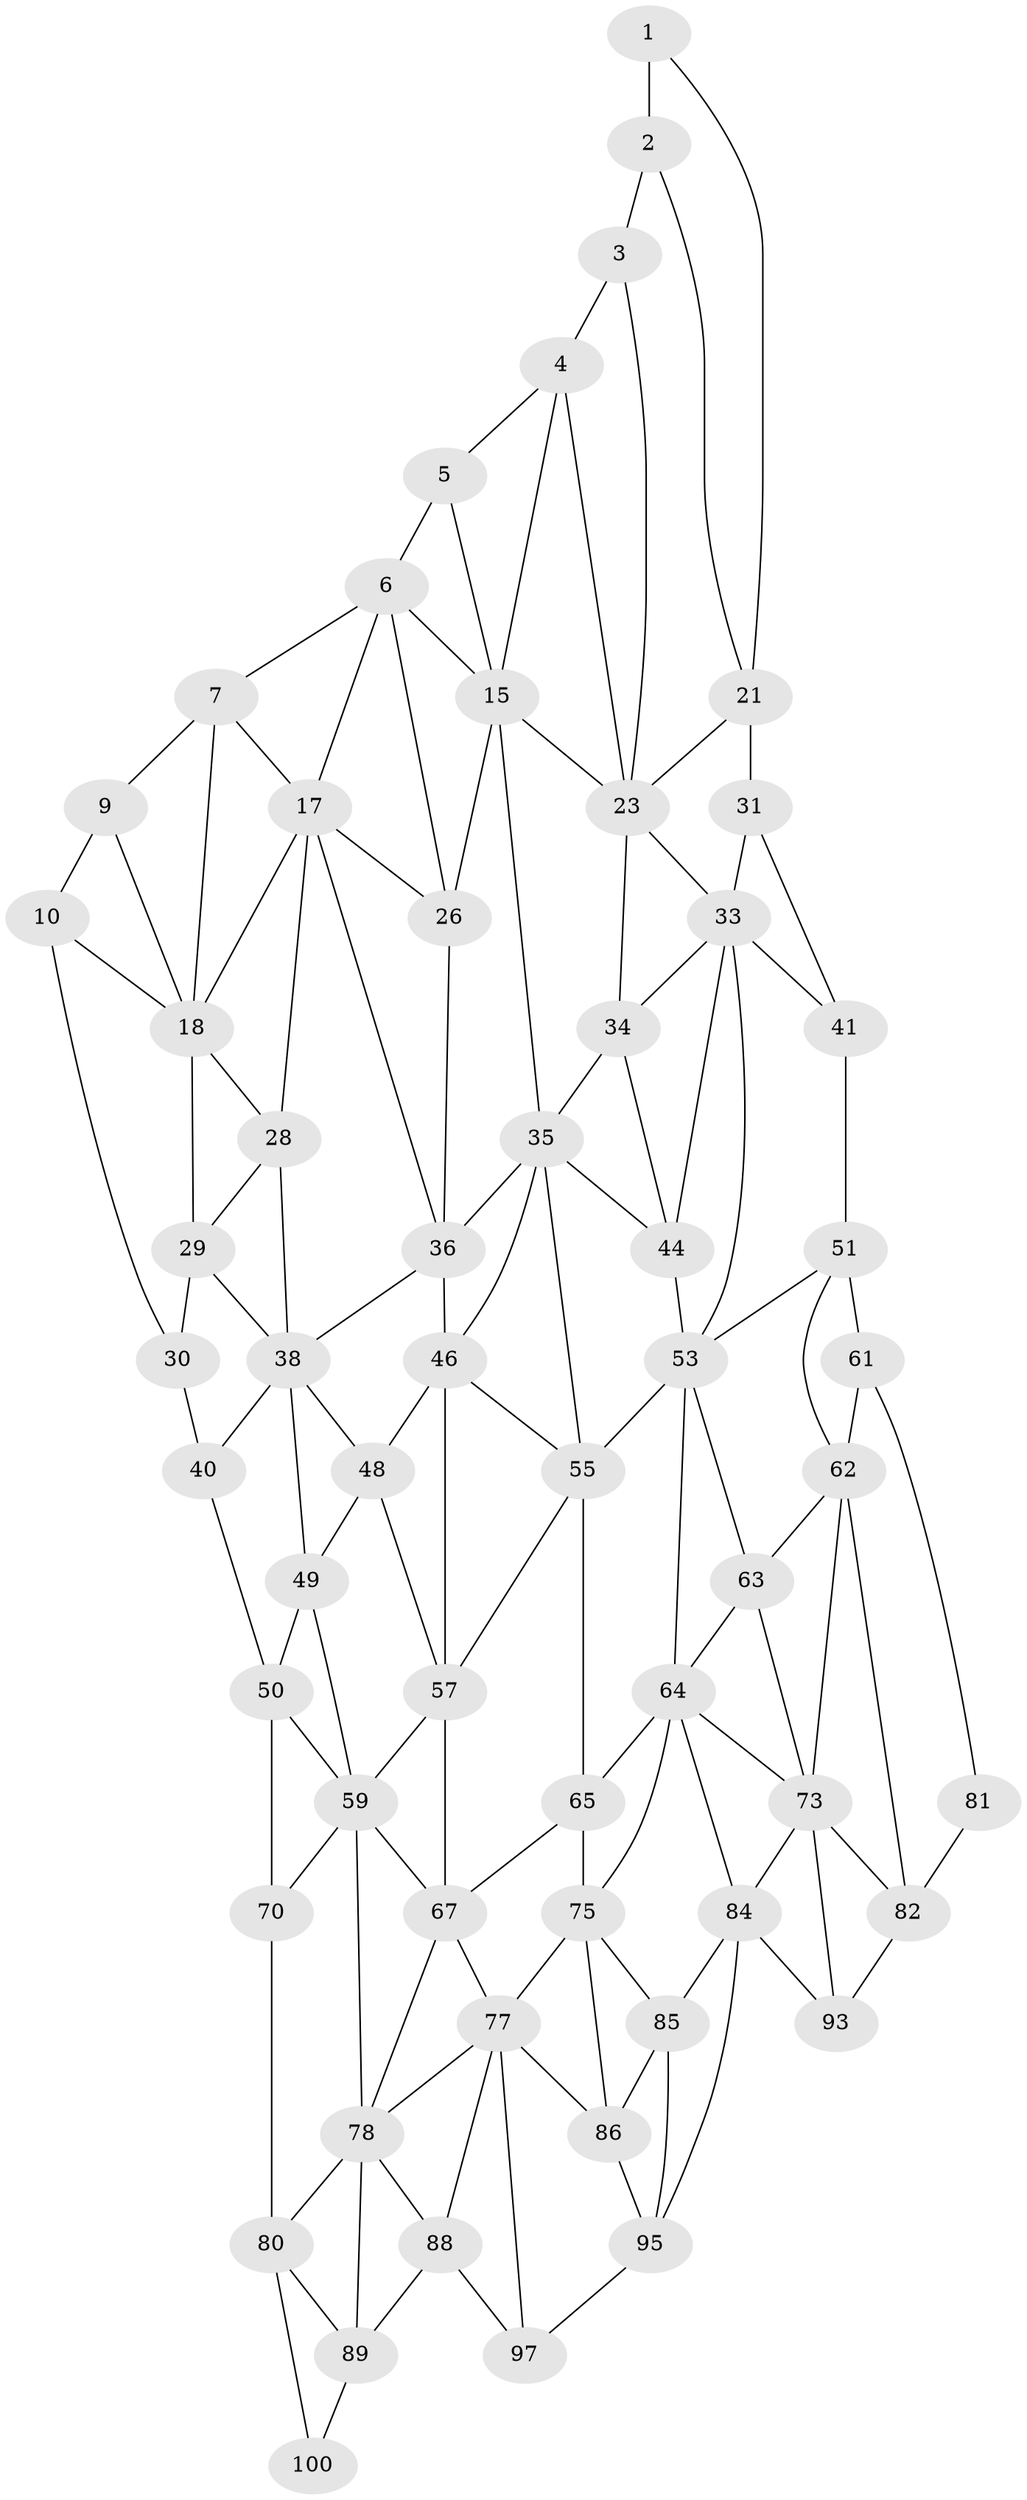 // original degree distribution, {2: 0.04, 3: 0.32, 4: 0.64}
// Generated by graph-tools (version 1.1) at 2025/38/02/21/25 10:38:57]
// undirected, 59 vertices, 126 edges
graph export_dot {
graph [start="1"]
  node [color=gray90,style=filled];
  1 [super="+11"];
  2 [super="+12"];
  3 [super="+13"];
  4 [super="+14"];
  5;
  6 [super="+16"];
  7 [super="+8"];
  9;
  10 [super="+20"];
  15 [super="+25"];
  17 [super="+27"];
  18 [super="+19"];
  21 [super="+22"];
  23 [super="+24"];
  26;
  28;
  29;
  30;
  31 [super="+32"];
  33 [super="+43"];
  34;
  35 [super="+45"];
  36 [super="+37"];
  38 [super="+39"];
  40;
  41 [super="+42"];
  44;
  46 [super="+47"];
  48;
  49;
  50 [super="+60"];
  51 [super="+52"];
  53 [super="+54"];
  55 [super="+56"];
  57 [super="+58"];
  59 [super="+69"];
  61 [super="+71"];
  62 [super="+72"];
  63;
  64 [super="+74"];
  65 [super="+66"];
  67 [super="+68"];
  70;
  73 [super="+83"];
  75 [super="+76"];
  77 [super="+87"];
  78 [super="+79"];
  80 [super="+90"];
  81 [super="+91"];
  82 [super="+92"];
  84 [super="+94"];
  85;
  86;
  88 [super="+98"];
  89 [super="+99"];
  93;
  95 [super="+96"];
  97;
  100;
  1 -- 2 [weight=2];
  1 -- 21;
  2 -- 3 [weight=2];
  2 -- 21;
  3 -- 4 [weight=2];
  3 -- 23;
  4 -- 5;
  4 -- 15;
  4 -- 23;
  5 -- 15;
  5 -- 6;
  6 -- 7;
  6 -- 17;
  6 -- 26;
  6 -- 15;
  7 -- 17;
  7 -- 9;
  7 -- 18;
  9 -- 10;
  9 -- 18;
  10 -- 18;
  10 -- 30;
  15 -- 26;
  15 -- 35;
  15 -- 23;
  17 -- 18;
  17 -- 26;
  17 -- 28;
  17 -- 36;
  18 -- 28;
  18 -- 29;
  21 -- 31 [weight=2];
  21 -- 23;
  23 -- 33;
  23 -- 34;
  26 -- 36;
  28 -- 38;
  28 -- 29;
  29 -- 30;
  29 -- 38;
  30 -- 40;
  31 -- 41 [weight=2];
  31 -- 33;
  33 -- 34;
  33 -- 44;
  33 -- 53;
  33 -- 41;
  34 -- 44;
  34 -- 35;
  35 -- 36;
  35 -- 44;
  35 -- 46;
  35 -- 55;
  36 -- 46 [weight=2];
  36 -- 38;
  38 -- 48;
  38 -- 40;
  38 -- 49;
  40 -- 50;
  41 -- 51 [weight=2];
  44 -- 53;
  46 -- 48;
  46 -- 57;
  46 -- 55;
  48 -- 49;
  48 -- 57;
  49 -- 59;
  49 -- 50;
  50 -- 59;
  50 -- 70;
  51 -- 61;
  51 -- 53;
  51 -- 62;
  53 -- 63;
  53 -- 64;
  53 -- 55;
  55 -- 65 [weight=2];
  55 -- 57;
  57 -- 67 [weight=2];
  57 -- 59;
  59 -- 70;
  59 -- 67;
  59 -- 78;
  61 -- 62 [weight=2];
  61 -- 81;
  62 -- 63;
  62 -- 73;
  62 -- 82;
  63 -- 73;
  63 -- 64;
  64 -- 65;
  64 -- 73;
  64 -- 75;
  64 -- 84;
  65 -- 75 [weight=2];
  65 -- 67;
  67 -- 77;
  67 -- 78;
  70 -- 80;
  73 -- 82;
  73 -- 84;
  73 -- 93;
  75 -- 85;
  75 -- 77;
  75 -- 86;
  77 -- 78;
  77 -- 88;
  77 -- 97;
  77 -- 86;
  78 -- 88;
  78 -- 80;
  78 -- 89;
  80 -- 89;
  80 -- 100;
  81 -- 82 [weight=2];
  82 -- 93;
  84 -- 85;
  84 -- 93;
  84 -- 95;
  85 -- 95;
  85 -- 86;
  86 -- 95;
  88 -- 89 [weight=2];
  88 -- 97;
  89 -- 100;
  95 -- 97;
}

